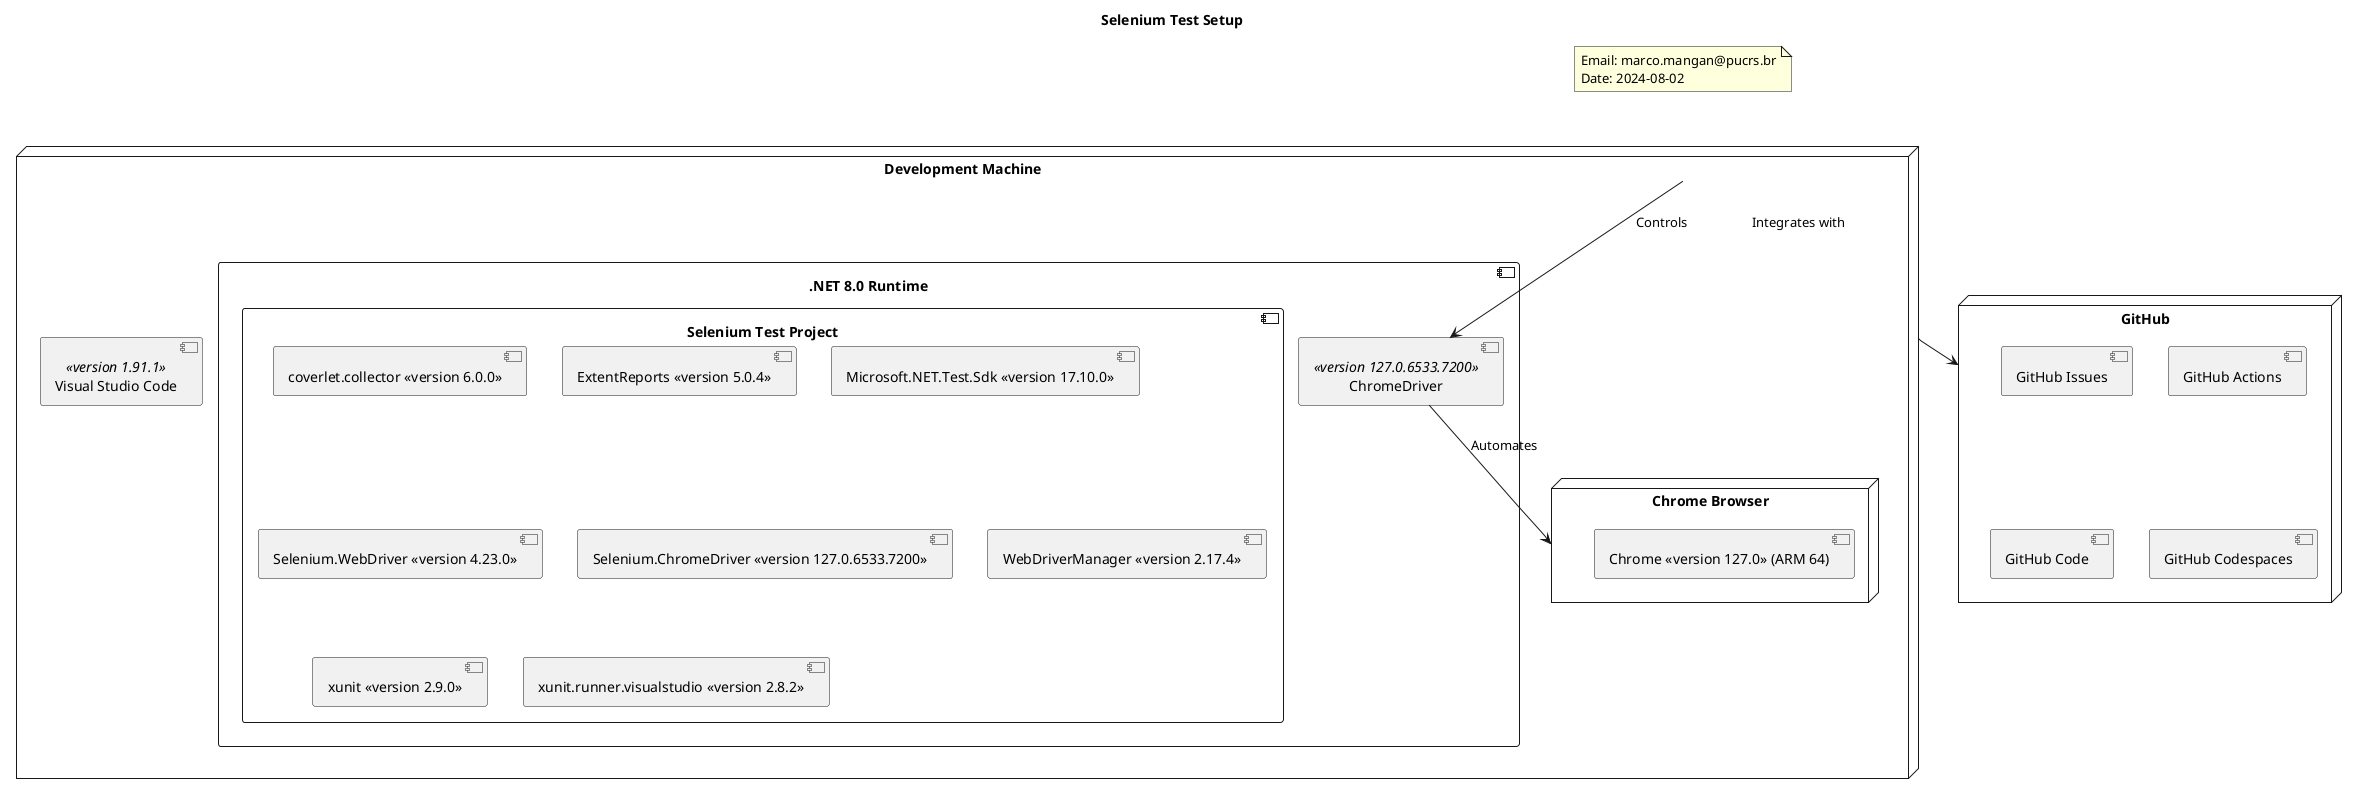 @startuml
title Selenium Test Setup
note "Email: marco.mangan@pucrs.br\nDate: 2024-08-02" as N

node "Development Machine" {
    component "Visual Studio Code" <<version 1.91.1>> {
    }

    component ".NET 8.0 Runtime" {
        component "Selenium Test Project" {
            [coverlet.collector <<version 6.0.0>>]
            [ExtentReports <<version 5.0.4>>]
            [Microsoft.NET.Test.Sdk <<version 17.10.0>>]
            [Selenium.WebDriver <<version 4.23.0>>]
            [Selenium.ChromeDriver <<version 127.0.6533.7200>>]
            [WebDriverManager <<version 2.17.4>>]
            [xunit <<version 2.9.0>>]
            [xunit.runner.visualstudio <<version 2.8.2>>]
        }
        component "ChromeDriver" <<version 127.0.6533.7200>> {
        }
    }

    node "Chrome Browser" {
        [Chrome <<version 127.0>> (ARM 64)]
    }
}

node "GitHub" {
    component "GitHub Issues"
    component "GitHub Actions"
    component "GitHub Code"
    component "GitHub Codespaces"
}

"Development Machine" --> "ChromeDriver": Controls
"ChromeDriver" --> "Chrome Browser": Automates
"Development Machine" --> "GitHub": Integrates with

N -[hidden]-> "Development Machine"
@enduml